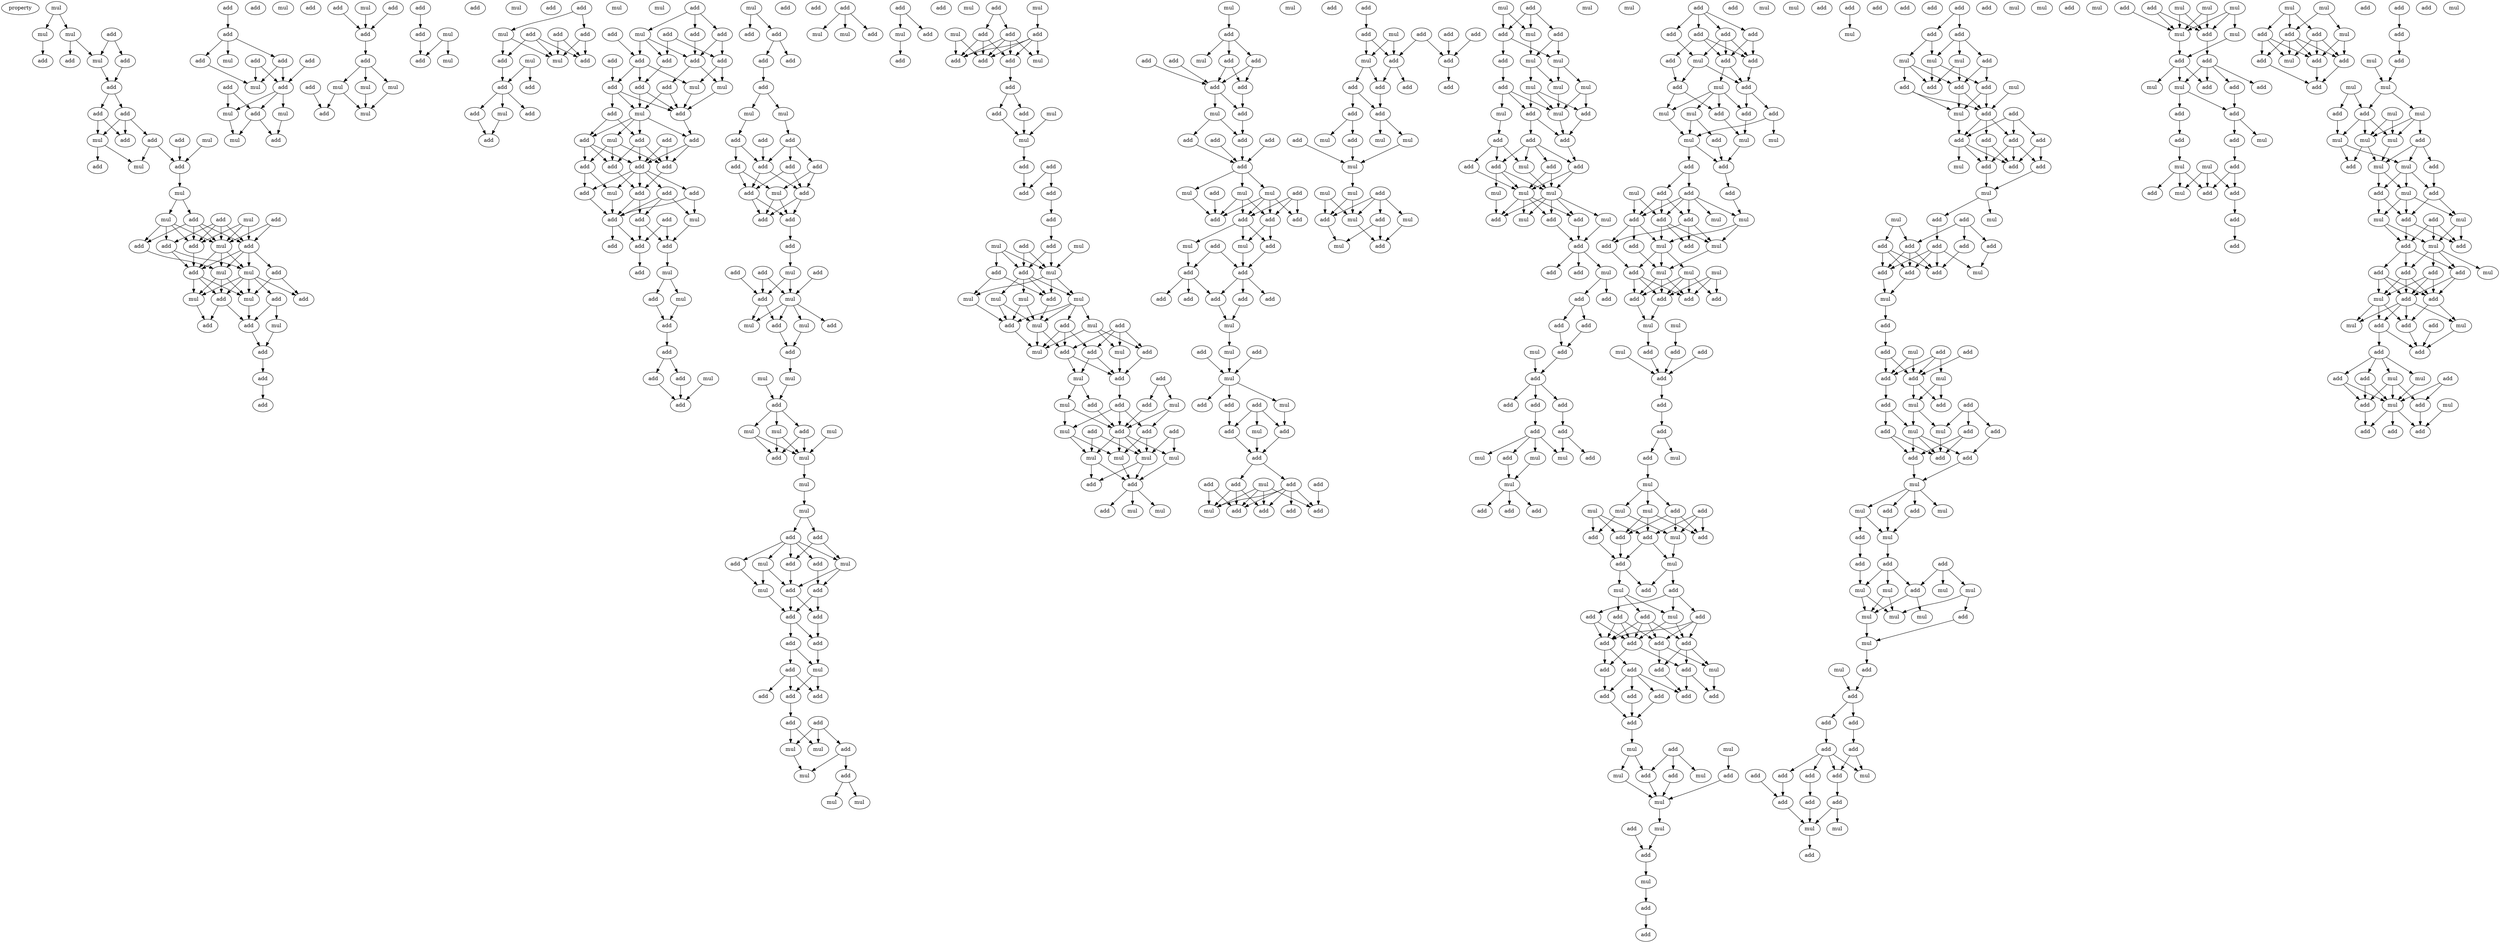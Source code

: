 digraph {
    node [fontcolor=black]
    property [mul=2,lf=1.3]
    0 [ label = mul ];
    1 [ label = add ];
    2 [ label = mul ];
    3 [ label = mul ];
    4 [ label = add ];
    5 [ label = add ];
    6 [ label = add ];
    7 [ label = mul ];
    8 [ label = add ];
    9 [ label = add ];
    10 [ label = add ];
    11 [ label = mul ];
    12 [ label = add ];
    13 [ label = add ];
    14 [ label = add ];
    15 [ label = mul ];
    16 [ label = mul ];
    17 [ label = add ];
    18 [ label = add ];
    19 [ label = mul ];
    20 [ label = add ];
    21 [ label = add ];
    22 [ label = mul ];
    23 [ label = add ];
    24 [ label = mul ];
    25 [ label = add ];
    26 [ label = add ];
    27 [ label = add ];
    28 [ label = add ];
    29 [ label = mul ];
    30 [ label = mul ];
    31 [ label = mul ];
    32 [ label = add ];
    33 [ label = add ];
    34 [ label = add ];
    35 [ label = mul ];
    36 [ label = mul ];
    37 [ label = add ];
    38 [ label = add ];
    39 [ label = add ];
    40 [ label = mul ];
    41 [ label = add ];
    42 [ label = add ];
    43 [ label = add ];
    44 [ label = add ];
    45 [ label = add ];
    46 [ label = mul ];
    47 [ label = add ];
    48 [ label = add ];
    49 [ label = add ];
    50 [ label = mul ];
    51 [ label = add ];
    52 [ label = add ];
    53 [ label = add ];
    54 [ label = add ];
    55 [ label = add ];
    56 [ label = mul ];
    57 [ label = add ];
    58 [ label = mul ];
    59 [ label = mul ];
    60 [ label = mul ];
    61 [ label = add ];
    62 [ label = add ];
    63 [ label = add ];
    64 [ label = mul ];
    65 [ label = add ];
    66 [ label = add ];
    67 [ label = add ];
    68 [ label = add ];
    69 [ label = mul ];
    70 [ label = mul ];
    71 [ label = mul ];
    72 [ label = add ];
    73 [ label = mul ];
    74 [ label = add ];
    75 [ label = add ];
    76 [ label = add ];
    77 [ label = mul ];
    78 [ label = mul ];
    79 [ label = add ];
    80 [ label = mul ];
    81 [ label = add ];
    82 [ label = add ];
    83 [ label = add ];
    84 [ label = mul ];
    85 [ label = mul ];
    86 [ label = add ];
    87 [ label = add ];
    88 [ label = add ];
    89 [ label = mul ];
    90 [ label = mul ];
    91 [ label = add ];
    92 [ label = add ];
    93 [ label = add ];
    94 [ label = mul ];
    95 [ label = add ];
    96 [ label = add ];
    97 [ label = add ];
    98 [ label = mul ];
    99 [ label = add ];
    100 [ label = mul ];
    101 [ label = add ];
    102 [ label = add ];
    103 [ label = add ];
    104 [ label = add ];
    105 [ label = add ];
    106 [ label = add ];
    107 [ label = add ];
    108 [ label = add ];
    109 [ label = add ];
    110 [ label = add ];
    111 [ label = mul ];
    112 [ label = add ];
    113 [ label = mul ];
    114 [ label = add ];
    115 [ label = add ];
    116 [ label = add ];
    117 [ label = mul ];
    118 [ label = add ];
    119 [ label = add ];
    120 [ label = add ];
    121 [ label = mul ];
    122 [ label = add ];
    123 [ label = add ];
    124 [ label = add ];
    125 [ label = add ];
    126 [ label = add ];
    127 [ label = mul ];
    128 [ label = add ];
    129 [ label = add ];
    130 [ label = add ];
    131 [ label = add ];
    132 [ label = add ];
    133 [ label = add ];
    134 [ label = add ];
    135 [ label = mul ];
    136 [ label = add ];
    137 [ label = add ];
    138 [ label = add ];
    139 [ label = add ];
    140 [ label = mul ];
    141 [ label = add ];
    142 [ label = mul ];
    143 [ label = add ];
    144 [ label = add ];
    145 [ label = mul ];
    146 [ label = add ];
    147 [ label = add ];
    148 [ label = mul ];
    149 [ label = add ];
    150 [ label = add ];
    151 [ label = add ];
    152 [ label = add ];
    153 [ label = add ];
    154 [ label = add ];
    155 [ label = mul ];
    156 [ label = mul ];
    157 [ label = add ];
    158 [ label = add ];
    159 [ label = add ];
    160 [ label = add ];
    161 [ label = add ];
    162 [ label = add ];
    163 [ label = add ];
    164 [ label = mul ];
    165 [ label = add ];
    166 [ label = add ];
    167 [ label = add ];
    168 [ label = add ];
    169 [ label = add ];
    170 [ label = add ];
    171 [ label = add ];
    172 [ label = add ];
    173 [ label = add ];
    174 [ label = mul ];
    175 [ label = add ];
    176 [ label = add ];
    177 [ label = mul ];
    178 [ label = mul ];
    179 [ label = mul ];
    180 [ label = add ];
    181 [ label = add ];
    182 [ label = add ];
    183 [ label = add ];
    184 [ label = mul ];
    185 [ label = mul ];
    186 [ label = mul ];
    187 [ label = mul ];
    188 [ label = add ];
    189 [ label = add ];
    190 [ label = mul ];
    191 [ label = mul ];
    192 [ label = add ];
    193 [ label = mul ];
    194 [ label = mul ];
    195 [ label = add ];
    196 [ label = mul ];
    197 [ label = mul ];
    198 [ label = add ];
    199 [ label = add ];
    200 [ label = mul ];
    201 [ label = add ];
    202 [ label = add ];
    203 [ label = mul ];
    204 [ label = add ];
    205 [ label = add ];
    206 [ label = add ];
    207 [ label = mul ];
    208 [ label = add ];
    209 [ label = add ];
    210 [ label = add ];
    211 [ label = add ];
    212 [ label = add ];
    213 [ label = mul ];
    214 [ label = add ];
    215 [ label = add ];
    216 [ label = add ];
    217 [ label = add ];
    218 [ label = add ];
    219 [ label = mul ];
    220 [ label = mul ];
    221 [ label = add ];
    222 [ label = add ];
    223 [ label = mul ];
    224 [ label = mul ];
    225 [ label = mul ];
    226 [ label = add ];
    227 [ label = add ];
    228 [ label = mul ];
    229 [ label = mul ];
    230 [ label = add ];
    231 [ label = add ];
    232 [ label = mul ];
    233 [ label = add ];
    234 [ label = add ];
    235 [ label = add ];
    236 [ label = add ];
    237 [ label = mul ];
    238 [ label = add ];
    239 [ label = add ];
    240 [ label = add ];
    241 [ label = mul ];
    242 [ label = add ];
    243 [ label = add ];
    244 [ label = add ];
    245 [ label = mul ];
    246 [ label = mul ];
    247 [ label = add ];
    248 [ label = add ];
    249 [ label = add ];
    250 [ label = add ];
    251 [ label = add ];
    252 [ label = mul ];
    253 [ label = add ];
    254 [ label = mul ];
    255 [ label = add ];
    256 [ label = add ];
    257 [ label = mul ];
    258 [ label = add ];
    259 [ label = mul ];
    260 [ label = add ];
    261 [ label = mul ];
    262 [ label = mul ];
    263 [ label = mul ];
    264 [ label = add ];
    265 [ label = add ];
    266 [ label = mul ];
    267 [ label = add ];
    268 [ label = mul ];
    269 [ label = mul ];
    270 [ label = mul ];
    271 [ label = add ];
    272 [ label = add ];
    273 [ label = add ];
    274 [ label = mul ];
    275 [ label = add ];
    276 [ label = add ];
    277 [ label = add ];
    278 [ label = mul ];
    279 [ label = add ];
    280 [ label = mul ];
    281 [ label = add ];
    282 [ label = add ];
    283 [ label = mul ];
    284 [ label = add ];
    285 [ label = add ];
    286 [ label = add ];
    287 [ label = mul ];
    288 [ label = mul ];
    289 [ label = mul ];
    290 [ label = mul ];
    291 [ label = add ];
    292 [ label = add ];
    293 [ label = add ];
    294 [ label = mul ];
    295 [ label = mul ];
    296 [ label = mul ];
    297 [ label = add ];
    298 [ label = add ];
    299 [ label = mul ];
    300 [ label = add ];
    301 [ label = add ];
    302 [ label = add ];
    303 [ label = add ];
    304 [ label = add ];
    305 [ label = add ];
    306 [ label = mul ];
    307 [ label = mul ];
    308 [ label = add ];
    309 [ label = add ];
    310 [ label = add ];
    311 [ label = add ];
    312 [ label = add ];
    313 [ label = add ];
    314 [ label = add ];
    315 [ label = mul ];
    316 [ label = mul ];
    317 [ label = mul ];
    318 [ label = add ];
    319 [ label = add ];
    320 [ label = add ];
    321 [ label = add ];
    322 [ label = add ];
    323 [ label = add ];
    324 [ label = mul ];
    325 [ label = mul ];
    326 [ label = add ];
    327 [ label = add ];
    328 [ label = add ];
    329 [ label = add ];
    330 [ label = add ];
    331 [ label = add ];
    332 [ label = add ];
    333 [ label = mul ];
    334 [ label = add ];
    335 [ label = mul ];
    336 [ label = add ];
    337 [ label = add ];
    338 [ label = mul ];
    339 [ label = add ];
    340 [ label = add ];
    341 [ label = add ];
    342 [ label = mul ];
    343 [ label = add ];
    344 [ label = mul ];
    345 [ label = add ];
    346 [ label = add ];
    347 [ label = mul ];
    348 [ label = add ];
    349 [ label = add ];
    350 [ label = add ];
    351 [ label = add ];
    352 [ label = mul ];
    353 [ label = add ];
    354 [ label = add ];
    355 [ label = add ];
    356 [ label = add ];
    357 [ label = add ];
    358 [ label = add ];
    359 [ label = add ];
    360 [ label = add ];
    361 [ label = mul ];
    362 [ label = add ];
    363 [ label = add ];
    364 [ label = add ];
    365 [ label = mul ];
    366 [ label = add ];
    367 [ label = add ];
    368 [ label = add ];
    369 [ label = add ];
    370 [ label = add ];
    371 [ label = add ];
    372 [ label = mul ];
    373 [ label = mul ];
    374 [ label = add ];
    375 [ label = add ];
    376 [ label = mul ];
    377 [ label = mul ];
    378 [ label = mul ];
    379 [ label = mul ];
    380 [ label = add ];
    381 [ label = add ];
    382 [ label = mul ];
    383 [ label = add ];
    384 [ label = mul ];
    385 [ label = add ];
    386 [ label = mul ];
    387 [ label = add ];
    388 [ label = mul ];
    389 [ label = add ];
    390 [ label = mul ];
    391 [ label = mul ];
    392 [ label = add ];
    393 [ label = mul ];
    394 [ label = mul ];
    395 [ label = add ];
    396 [ label = mul ];
    397 [ label = mul ];
    398 [ label = mul ];
    399 [ label = add ];
    400 [ label = add ];
    401 [ label = mul ];
    402 [ label = add ];
    403 [ label = mul ];
    404 [ label = add ];
    405 [ label = add ];
    406 [ label = add ];
    407 [ label = add ];
    408 [ label = add ];
    409 [ label = add ];
    410 [ label = mul ];
    411 [ label = add ];
    412 [ label = mul ];
    413 [ label = mul ];
    414 [ label = mul ];
    415 [ label = mul ];
    416 [ label = add ];
    417 [ label = add ];
    418 [ label = mul ];
    419 [ label = add ];
    420 [ label = add ];
    421 [ label = add ];
    422 [ label = add ];
    423 [ label = mul ];
    424 [ label = mul ];
    425 [ label = add ];
    426 [ label = add ];
    427 [ label = add ];
    428 [ label = add ];
    429 [ label = mul ];
    430 [ label = add ];
    431 [ label = add ];
    432 [ label = add ];
    433 [ label = add ];
    434 [ label = add ];
    435 [ label = add ];
    436 [ label = add ];
    437 [ label = mul ];
    438 [ label = mul ];
    439 [ label = mul ];
    440 [ label = add ];
    441 [ label = add ];
    442 [ label = mul ];
    443 [ label = add ];
    444 [ label = add ];
    445 [ label = add ];
    446 [ label = add ];
    447 [ label = add ];
    448 [ label = add ];
    449 [ label = add ];
    450 [ label = add ];
    451 [ label = add ];
    452 [ label = add ];
    453 [ label = mul ];
    454 [ label = add ];
    455 [ label = mul ];
    456 [ label = add ];
    457 [ label = add ];
    458 [ label = add ];
    459 [ label = mul ];
    460 [ label = add ];
    461 [ label = mul ];
    462 [ label = add ];
    463 [ label = mul ];
    464 [ label = mul ];
    465 [ label = mul ];
    466 [ label = add ];
    467 [ label = add ];
    468 [ label = add ];
    469 [ label = mul ];
    470 [ label = add ];
    471 [ label = add ];
    472 [ label = add ];
    473 [ label = add ];
    474 [ label = add ];
    475 [ label = mul ];
    476 [ label = mul ];
    477 [ label = add ];
    478 [ label = mul ];
    479 [ label = add ];
    480 [ label = mul ];
    481 [ label = add ];
    482 [ label = add ];
    483 [ label = mul ];
    484 [ label = mul ];
    485 [ label = mul ];
    486 [ label = add ];
    487 [ label = add ];
    488 [ label = add ];
    489 [ label = add ];
    490 [ label = add ];
    491 [ label = mul ];
    492 [ label = mul ];
    493 [ label = mul ];
    494 [ label = add ];
    495 [ label = add ];
    496 [ label = add ];
    497 [ label = add ];
    498 [ label = add ];
    499 [ label = add ];
    500 [ label = mul ];
    501 [ label = add ];
    502 [ label = mul ];
    503 [ label = add ];
    504 [ label = add ];
    505 [ label = mul ];
    506 [ label = mul ];
    507 [ label = mul ];
    508 [ label = mul ];
    509 [ label = mul ];
    510 [ label = add ];
    511 [ label = add ];
    512 [ label = add ];
    513 [ label = add ];
    514 [ label = add ];
    515 [ label = add ];
    516 [ label = mul ];
    517 [ label = mul ];
    518 [ label = add ];
    519 [ label = add ];
    520 [ label = mul ];
    521 [ label = add ];
    522 [ label = add ];
    523 [ label = mul ];
    524 [ label = add ];
    525 [ label = add ];
    526 [ label = add ];
    527 [ label = add ];
    528 [ label = add ];
    529 [ label = add ];
    530 [ label = add ];
    531 [ label = add ];
    532 [ label = add ];
    533 [ label = add ];
    534 [ label = add ];
    535 [ label = mul ];
    536 [ label = add ];
    537 [ label = add ];
    538 [ label = add ];
    539 [ label = add ];
    540 [ label = add ];
    541 [ label = add ];
    542 [ label = mul ];
    543 [ label = mul ];
    544 [ label = add ];
    545 [ label = mul ];
    546 [ label = add ];
    547 [ label = mul ];
    548 [ label = add ];
    549 [ label = add ];
    550 [ label = mul ];
    551 [ label = add ];
    552 [ label = add ];
    553 [ label = mul ];
    554 [ label = mul ];
    555 [ label = add ];
    556 [ label = mul ];
    557 [ label = add ];
    558 [ label = add ];
    559 [ label = add ];
    560 [ label = add ];
    561 [ label = add ];
    562 [ label = add ];
    563 [ label = add ];
    564 [ label = add ];
    565 [ label = mul ];
    566 [ label = mul ];
    567 [ label = mul ];
    568 [ label = add ];
    569 [ label = add ];
    570 [ label = mul ];
    571 [ label = add ];
    572 [ label = add ];
    573 [ label = add ];
    574 [ label = add ];
    575 [ label = mul ];
    576 [ label = add ];
    577 [ label = add ];
    578 [ label = add ];
    579 [ label = add ];
    580 [ label = add ];
    581 [ label = mul ];
    582 [ label = add ];
    583 [ label = add ];
    584 [ label = add ];
    585 [ label = mul ];
    586 [ label = add ];
    587 [ label = mul ];
    588 [ label = add ];
    589 [ label = mul ];
    590 [ label = add ];
    591 [ label = add ];
    592 [ label = add ];
    593 [ label = add ];
    594 [ label = add ];
    595 [ label = add ];
    596 [ label = mul ];
    597 [ label = add ];
    598 [ label = add ];
    599 [ label = mul ];
    600 [ label = add ];
    601 [ label = add ];
    602 [ label = add ];
    603 [ label = add ];
    604 [ label = add ];
    605 [ label = mul ];
    606 [ label = add ];
    607 [ label = add ];
    608 [ label = mul ];
    609 [ label = add ];
    610 [ label = add ];
    611 [ label = mul ];
    612 [ label = add ];
    613 [ label = add ];
    614 [ label = add ];
    615 [ label = mul ];
    616 [ label = mul ];
    617 [ label = add ];
    618 [ label = add ];
    619 [ label = add ];
    620 [ label = add ];
    621 [ label = mul ];
    622 [ label = add ];
    623 [ label = add ];
    624 [ label = mul ];
    625 [ label = mul ];
    626 [ label = add ];
    627 [ label = mul ];
    628 [ label = add ];
    629 [ label = add ];
    630 [ label = mul ];
    631 [ label = add ];
    632 [ label = mul ];
    633 [ label = mul ];
    634 [ label = add ];
    635 [ label = mul ];
    636 [ label = mul ];
    637 [ label = mul ];
    638 [ label = mul ];
    639 [ label = mul ];
    640 [ label = add ];
    641 [ label = mul ];
    642 [ label = mul ];
    643 [ label = mul ];
    644 [ label = add ];
    645 [ label = add ];
    646 [ label = add ];
    647 [ label = add ];
    648 [ label = add ];
    649 [ label = add ];
    650 [ label = add ];
    651 [ label = add ];
    652 [ label = add ];
    653 [ label = add ];
    654 [ label = mul ];
    655 [ label = add ];
    656 [ label = add ];
    657 [ label = add ];
    658 [ label = add ];
    659 [ label = mul ];
    660 [ label = mul ];
    661 [ label = mul ];
    662 [ label = add ];
    663 [ label = mul ];
    664 [ label = add ];
    665 [ label = add ];
    666 [ label = mul ];
    667 [ label = mul ];
    668 [ label = mul ];
    669 [ label = add ];
    670 [ label = mul ];
    671 [ label = add ];
    672 [ label = add ];
    673 [ label = add ];
    674 [ label = add ];
    675 [ label = add ];
    676 [ label = mul ];
    677 [ label = mul ];
    678 [ label = add ];
    679 [ label = add ];
    680 [ label = mul ];
    681 [ label = add ];
    682 [ label = add ];
    683 [ label = mul ];
    684 [ label = add ];
    685 [ label = mul ];
    686 [ label = mul ];
    687 [ label = add ];
    688 [ label = add ];
    689 [ label = add ];
    690 [ label = add ];
    691 [ label = add ];
    692 [ label = mul ];
    693 [ label = mul ];
    694 [ label = add ];
    695 [ label = mul ];
    696 [ label = add ];
    697 [ label = add ];
    698 [ label = add ];
    699 [ label = mul ];
    700 [ label = add ];
    701 [ label = add ];
    702 [ label = add ];
    703 [ label = add ];
    704 [ label = add ];
    705 [ label = add ];
    706 [ label = add ];
    707 [ label = mul ];
    708 [ label = add ];
    709 [ label = mul ];
    710 [ label = mul ];
    711 [ label = mul ];
    712 [ label = mul ];
    713 [ label = add ];
    714 [ label = add ];
    715 [ label = add ];
    716 [ label = mul ];
    717 [ label = mul ];
    718 [ label = mul ];
    719 [ label = add ];
    720 [ label = add ];
    721 [ label = mul ];
    722 [ label = mul ];
    723 [ label = mul ];
    724 [ label = add ];
    725 [ label = add ];
    726 [ label = add ];
    727 [ label = add ];
    728 [ label = mul ];
    729 [ label = mul ];
    730 [ label = mul ];
    731 [ label = add ];
    732 [ label = add ];
    733 [ label = add ];
    734 [ label = add ];
    735 [ label = mul ];
    736 [ label = add ];
    737 [ label = add ];
    738 [ label = add ];
    739 [ label = add ];
    740 [ label = mul ];
    741 [ label = add ];
    742 [ label = add ];
    743 [ label = mul ];
    744 [ label = add ];
    745 [ label = mul ];
    746 [ label = add ];
    747 [ label = add ];
    748 [ label = mul ];
    749 [ label = add ];
    750 [ label = mul ];
    751 [ label = add ];
    752 [ label = add ];
    753 [ label = mul ];
    754 [ label = add ];
    755 [ label = mul ];
    756 [ label = add ];
    757 [ label = add ];
    758 [ label = add ];
    759 [ label = mul ];
    760 [ label = add ];
    0 -> 2 [ name = 0 ];
    0 -> 3 [ name = 1 ];
    1 -> 6 [ name = 2 ];
    1 -> 7 [ name = 3 ];
    2 -> 5 [ name = 4 ];
    3 -> 4 [ name = 5 ];
    3 -> 7 [ name = 6 ];
    6 -> 8 [ name = 7 ];
    7 -> 8 [ name = 8 ];
    8 -> 9 [ name = 9 ];
    8 -> 10 [ name = 10 ];
    9 -> 14 [ name = 11 ];
    9 -> 15 [ name = 12 ];
    10 -> 12 [ name = 13 ];
    10 -> 14 [ name = 14 ];
    10 -> 15 [ name = 15 ];
    11 -> 17 [ name = 16 ];
    12 -> 16 [ name = 17 ];
    12 -> 17 [ name = 18 ];
    13 -> 17 [ name = 19 ];
    15 -> 16 [ name = 20 ];
    15 -> 18 [ name = 21 ];
    17 -> 19 [ name = 22 ];
    19 -> 20 [ name = 23 ];
    19 -> 24 [ name = 24 ];
    20 -> 25 [ name = 25 ];
    20 -> 26 [ name = 26 ];
    20 -> 27 [ name = 27 ];
    20 -> 29 [ name = 28 ];
    21 -> 27 [ name = 29 ];
    21 -> 29 [ name = 30 ];
    22 -> 26 [ name = 31 ];
    22 -> 27 [ name = 32 ];
    22 -> 29 [ name = 33 ];
    23 -> 26 [ name = 34 ];
    23 -> 27 [ name = 35 ];
    23 -> 28 [ name = 36 ];
    23 -> 29 [ name = 37 ];
    24 -> 25 [ name = 38 ];
    24 -> 26 [ name = 39 ];
    24 -> 28 [ name = 40 ];
    24 -> 29 [ name = 41 ];
    25 -> 30 [ name = 42 ];
    26 -> 32 [ name = 43 ];
    27 -> 30 [ name = 44 ];
    27 -> 31 [ name = 45 ];
    27 -> 32 [ name = 46 ];
    27 -> 33 [ name = 47 ];
    28 -> 31 [ name = 48 ];
    28 -> 32 [ name = 49 ];
    29 -> 30 [ name = 50 ];
    29 -> 31 [ name = 51 ];
    29 -> 32 [ name = 52 ];
    30 -> 35 [ name = 53 ];
    30 -> 36 [ name = 54 ];
    30 -> 37 [ name = 55 ];
    31 -> 34 [ name = 56 ];
    31 -> 35 [ name = 57 ];
    31 -> 36 [ name = 58 ];
    31 -> 37 [ name = 59 ];
    31 -> 38 [ name = 60 ];
    32 -> 35 [ name = 61 ];
    32 -> 36 [ name = 62 ];
    32 -> 37 [ name = 63 ];
    33 -> 34 [ name = 64 ];
    33 -> 35 [ name = 65 ];
    35 -> 39 [ name = 66 ];
    36 -> 41 [ name = 67 ];
    37 -> 39 [ name = 68 ];
    37 -> 41 [ name = 69 ];
    38 -> 39 [ name = 70 ];
    38 -> 40 [ name = 71 ];
    39 -> 42 [ name = 72 ];
    40 -> 42 [ name = 73 ];
    42 -> 43 [ name = 74 ];
    43 -> 47 [ name = 75 ];
    44 -> 48 [ name = 76 ];
    48 -> 50 [ name = 77 ];
    48 -> 52 [ name = 78 ];
    48 -> 53 [ name = 79 ];
    49 -> 54 [ name = 80 ];
    49 -> 56 [ name = 81 ];
    51 -> 54 [ name = 82 ];
    52 -> 54 [ name = 83 ];
    52 -> 56 [ name = 84 ];
    53 -> 56 [ name = 85 ];
    54 -> 57 [ name = 86 ];
    54 -> 58 [ name = 87 ];
    54 -> 59 [ name = 88 ];
    55 -> 57 [ name = 89 ];
    55 -> 58 [ name = 90 ];
    57 -> 60 [ name = 91 ];
    57 -> 61 [ name = 92 ];
    58 -> 60 [ name = 93 ];
    59 -> 61 [ name = 94 ];
    63 -> 66 [ name = 95 ];
    64 -> 66 [ name = 96 ];
    65 -> 66 [ name = 97 ];
    66 -> 67 [ name = 98 ];
    67 -> 69 [ name = 99 ];
    67 -> 70 [ name = 100 ];
    67 -> 71 [ name = 101 ];
    68 -> 72 [ name = 102 ];
    69 -> 72 [ name = 103 ];
    69 -> 73 [ name = 104 ];
    70 -> 73 [ name = 105 ];
    71 -> 73 [ name = 106 ];
    74 -> 76 [ name = 107 ];
    76 -> 81 [ name = 108 ];
    78 -> 80 [ name = 109 ];
    78 -> 81 [ name = 110 ];
    82 -> 85 [ name = 111 ];
    82 -> 87 [ name = 112 ];
    83 -> 88 [ name = 113 ];
    83 -> 90 [ name = 114 ];
    83 -> 91 [ name = 115 ];
    85 -> 88 [ name = 116 ];
    85 -> 90 [ name = 117 ];
    86 -> 90 [ name = 118 ];
    86 -> 91 [ name = 119 ];
    87 -> 90 [ name = 120 ];
    87 -> 91 [ name = 121 ];
    88 -> 93 [ name = 122 ];
    89 -> 92 [ name = 123 ];
    89 -> 93 [ name = 124 ];
    93 -> 94 [ name = 125 ];
    93 -> 95 [ name = 126 ];
    93 -> 96 [ name = 127 ];
    94 -> 97 [ name = 128 ];
    95 -> 97 [ name = 129 ];
    99 -> 100 [ name = 130 ];
    99 -> 103 [ name = 131 ];
    99 -> 104 [ name = 132 ];
    100 -> 107 [ name = 133 ];
    100 -> 108 [ name = 134 ];
    100 -> 109 [ name = 135 ];
    101 -> 105 [ name = 136 ];
    101 -> 107 [ name = 137 ];
    102 -> 109 [ name = 138 ];
    103 -> 108 [ name = 139 ];
    104 -> 105 [ name = 140 ];
    104 -> 108 [ name = 141 ];
    105 -> 111 [ name = 142 ];
    105 -> 113 [ name = 143 ];
    106 -> 112 [ name = 144 ];
    107 -> 114 [ name = 145 ];
    108 -> 110 [ name = 146 ];
    108 -> 111 [ name = 147 ];
    109 -> 112 [ name = 148 ];
    109 -> 113 [ name = 149 ];
    109 -> 114 [ name = 150 ];
    110 -> 115 [ name = 151 ];
    110 -> 117 [ name = 152 ];
    111 -> 115 [ name = 153 ];
    112 -> 115 [ name = 154 ];
    112 -> 116 [ name = 155 ];
    112 -> 117 [ name = 156 ];
    113 -> 115 [ name = 157 ];
    114 -> 115 [ name = 158 ];
    114 -> 117 [ name = 159 ];
    115 -> 122 [ name = 160 ];
    116 -> 118 [ name = 161 ];
    116 -> 119 [ name = 162 ];
    117 -> 118 [ name = 163 ];
    117 -> 119 [ name = 164 ];
    117 -> 121 [ name = 165 ];
    117 -> 122 [ name = 166 ];
    118 -> 123 [ name = 167 ];
    118 -> 125 [ name = 168 ];
    118 -> 126 [ name = 169 ];
    119 -> 123 [ name = 170 ];
    119 -> 124 [ name = 171 ];
    119 -> 125 [ name = 172 ];
    120 -> 125 [ name = 173 ];
    120 -> 126 [ name = 174 ];
    121 -> 123 [ name = 175 ];
    121 -> 124 [ name = 176 ];
    121 -> 126 [ name = 177 ];
    122 -> 125 [ name = 178 ];
    122 -> 126 [ name = 179 ];
    123 -> 130 [ name = 180 ];
    124 -> 127 [ name = 181 ];
    124 -> 131 [ name = 182 ];
    125 -> 127 [ name = 183 ];
    125 -> 128 [ name = 184 ];
    125 -> 129 [ name = 185 ];
    125 -> 130 [ name = 186 ];
    125 -> 131 [ name = 187 ];
    126 -> 130 [ name = 188 ];
    127 -> 133 [ name = 189 ];
    128 -> 133 [ name = 190 ];
    128 -> 135 [ name = 191 ];
    129 -> 133 [ name = 192 ];
    129 -> 134 [ name = 193 ];
    129 -> 135 [ name = 194 ];
    130 -> 133 [ name = 195 ];
    130 -> 134 [ name = 196 ];
    131 -> 133 [ name = 197 ];
    132 -> 136 [ name = 198 ];
    132 -> 138 [ name = 199 ];
    133 -> 137 [ name = 200 ];
    133 -> 138 [ name = 201 ];
    134 -> 136 [ name = 202 ];
    134 -> 138 [ name = 203 ];
    135 -> 136 [ name = 204 ];
    136 -> 140 [ name = 205 ];
    138 -> 139 [ name = 206 ];
    140 -> 141 [ name = 207 ];
    140 -> 142 [ name = 208 ];
    141 -> 143 [ name = 209 ];
    142 -> 143 [ name = 210 ];
    143 -> 144 [ name = 211 ];
    144 -> 146 [ name = 212 ];
    144 -> 147 [ name = 213 ];
    145 -> 149 [ name = 214 ];
    146 -> 149 [ name = 215 ];
    147 -> 149 [ name = 216 ];
    148 -> 150 [ name = 217 ];
    148 -> 151 [ name = 218 ];
    151 -> 152 [ name = 219 ];
    151 -> 153 [ name = 220 ];
    152 -> 154 [ name = 221 ];
    154 -> 155 [ name = 222 ];
    154 -> 156 [ name = 223 ];
    155 -> 159 [ name = 224 ];
    156 -> 158 [ name = 225 ];
    157 -> 163 [ name = 226 ];
    158 -> 161 [ name = 227 ];
    158 -> 162 [ name = 228 ];
    158 -> 163 [ name = 229 ];
    159 -> 160 [ name = 230 ];
    159 -> 163 [ name = 231 ];
    160 -> 164 [ name = 232 ];
    160 -> 166 [ name = 233 ];
    161 -> 164 [ name = 234 ];
    161 -> 167 [ name = 235 ];
    162 -> 166 [ name = 236 ];
    162 -> 167 [ name = 237 ];
    163 -> 166 [ name = 238 ];
    163 -> 167 [ name = 239 ];
    164 -> 168 [ name = 240 ];
    164 -> 169 [ name = 241 ];
    166 -> 168 [ name = 242 ];
    166 -> 169 [ name = 243 ];
    167 -> 168 [ name = 244 ];
    167 -> 169 [ name = 245 ];
    169 -> 170 [ name = 246 ];
    170 -> 174 [ name = 247 ];
    171 -> 176 [ name = 248 ];
    172 -> 176 [ name = 249 ];
    172 -> 177 [ name = 250 ];
    174 -> 176 [ name = 251 ];
    174 -> 177 [ name = 252 ];
    175 -> 177 [ name = 253 ];
    176 -> 178 [ name = 254 ];
    176 -> 181 [ name = 255 ];
    177 -> 178 [ name = 256 ];
    177 -> 179 [ name = 257 ];
    177 -> 180 [ name = 258 ];
    177 -> 181 [ name = 259 ];
    179 -> 183 [ name = 260 ];
    181 -> 183 [ name = 261 ];
    182 -> 184 [ name = 262 ];
    182 -> 187 [ name = 263 ];
    182 -> 188 [ name = 264 ];
    183 -> 186 [ name = 265 ];
    185 -> 189 [ name = 266 ];
    186 -> 189 [ name = 267 ];
    189 -> 190 [ name = 268 ];
    189 -> 191 [ name = 269 ];
    189 -> 192 [ name = 270 ];
    190 -> 194 [ name = 271 ];
    190 -> 195 [ name = 272 ];
    191 -> 194 [ name = 273 ];
    191 -> 195 [ name = 274 ];
    192 -> 194 [ name = 275 ];
    192 -> 195 [ name = 276 ];
    193 -> 194 [ name = 277 ];
    194 -> 196 [ name = 278 ];
    196 -> 197 [ name = 279 ];
    197 -> 198 [ name = 280 ];
    197 -> 199 [ name = 281 ];
    198 -> 203 [ name = 282 ];
    198 -> 204 [ name = 283 ];
    199 -> 200 [ name = 284 ];
    199 -> 201 [ name = 285 ];
    199 -> 202 [ name = 286 ];
    199 -> 203 [ name = 287 ];
    199 -> 204 [ name = 288 ];
    200 -> 206 [ name = 289 ];
    200 -> 207 [ name = 290 ];
    201 -> 205 [ name = 291 ];
    202 -> 207 [ name = 292 ];
    203 -> 205 [ name = 293 ];
    203 -> 206 [ name = 294 ];
    204 -> 206 [ name = 295 ];
    205 -> 208 [ name = 296 ];
    205 -> 209 [ name = 297 ];
    206 -> 208 [ name = 298 ];
    206 -> 209 [ name = 299 ];
    207 -> 209 [ name = 300 ];
    208 -> 211 [ name = 301 ];
    209 -> 210 [ name = 302 ];
    209 -> 211 [ name = 303 ];
    210 -> 212 [ name = 304 ];
    210 -> 213 [ name = 305 ];
    211 -> 213 [ name = 306 ];
    212 -> 214 [ name = 307 ];
    212 -> 215 [ name = 308 ];
    212 -> 216 [ name = 309 ];
    213 -> 214 [ name = 310 ];
    213 -> 215 [ name = 311 ];
    215 -> 218 [ name = 312 ];
    217 -> 219 [ name = 313 ];
    217 -> 220 [ name = 314 ];
    217 -> 221 [ name = 315 ];
    218 -> 219 [ name = 316 ];
    218 -> 220 [ name = 317 ];
    220 -> 223 [ name = 318 ];
    221 -> 222 [ name = 319 ];
    221 -> 223 [ name = 320 ];
    222 -> 224 [ name = 321 ];
    222 -> 225 [ name = 322 ];
    226 -> 228 [ name = 323 ];
    226 -> 230 [ name = 324 ];
    228 -> 231 [ name = 325 ];
    232 -> 234 [ name = 326 ];
    233 -> 235 [ name = 327 ];
    233 -> 236 [ name = 328 ];
    234 -> 238 [ name = 329 ];
    234 -> 239 [ name = 330 ];
    234 -> 240 [ name = 331 ];
    234 -> 241 [ name = 332 ];
    235 -> 238 [ name = 333 ];
    235 -> 239 [ name = 334 ];
    235 -> 240 [ name = 335 ];
    235 -> 241 [ name = 336 ];
    236 -> 238 [ name = 337 ];
    236 -> 239 [ name = 338 ];
    236 -> 240 [ name = 339 ];
    237 -> 238 [ name = 340 ];
    237 -> 239 [ name = 341 ];
    240 -> 242 [ name = 342 ];
    242 -> 243 [ name = 343 ];
    242 -> 244 [ name = 344 ];
    243 -> 246 [ name = 345 ];
    244 -> 246 [ name = 346 ];
    245 -> 246 [ name = 347 ];
    246 -> 248 [ name = 348 ];
    247 -> 249 [ name = 349 ];
    247 -> 250 [ name = 350 ];
    248 -> 249 [ name = 351 ];
    250 -> 251 [ name = 352 ];
    251 -> 255 [ name = 353 ];
    252 -> 257 [ name = 354 ];
    253 -> 256 [ name = 355 ];
    253 -> 257 [ name = 356 ];
    254 -> 256 [ name = 357 ];
    254 -> 257 [ name = 358 ];
    254 -> 258 [ name = 359 ];
    255 -> 256 [ name = 360 ];
    255 -> 257 [ name = 361 ];
    256 -> 259 [ name = 362 ];
    256 -> 260 [ name = 363 ];
    256 -> 262 [ name = 364 ];
    256 -> 263 [ name = 365 ];
    257 -> 259 [ name = 366 ];
    257 -> 260 [ name = 367 ];
    257 -> 261 [ name = 368 ];
    258 -> 260 [ name = 369 ];
    258 -> 261 [ name = 370 ];
    259 -> 265 [ name = 371 ];
    259 -> 266 [ name = 372 ];
    259 -> 267 [ name = 373 ];
    259 -> 268 [ name = 374 ];
    260 -> 266 [ name = 375 ];
    261 -> 265 [ name = 376 ];
    262 -> 265 [ name = 377 ];
    262 -> 266 [ name = 378 ];
    263 -> 265 [ name = 379 ];
    263 -> 266 [ name = 380 ];
    264 -> 269 [ name = 381 ];
    264 -> 271 [ name = 382 ];
    264 -> 272 [ name = 383 ];
    264 -> 273 [ name = 384 ];
    265 -> 270 [ name = 385 ];
    266 -> 270 [ name = 386 ];
    266 -> 271 [ name = 387 ];
    267 -> 270 [ name = 388 ];
    267 -> 271 [ name = 389 ];
    267 -> 273 [ name = 390 ];
    268 -> 269 [ name = 391 ];
    268 -> 270 [ name = 392 ];
    268 -> 272 [ name = 393 ];
    269 -> 276 [ name = 394 ];
    271 -> 274 [ name = 395 ];
    271 -> 276 [ name = 396 ];
    272 -> 276 [ name = 397 ];
    273 -> 274 [ name = 398 ];
    273 -> 276 [ name = 399 ];
    274 -> 280 [ name = 400 ];
    274 -> 281 [ name = 401 ];
    275 -> 278 [ name = 402 ];
    275 -> 279 [ name = 403 ];
    276 -> 277 [ name = 404 ];
    277 -> 282 [ name = 405 ];
    277 -> 283 [ name = 406 ];
    277 -> 285 [ name = 407 ];
    278 -> 282 [ name = 408 ];
    278 -> 285 [ name = 409 ];
    279 -> 285 [ name = 410 ];
    280 -> 283 [ name = 411 ];
    280 -> 285 [ name = 412 ];
    281 -> 285 [ name = 413 ];
    282 -> 288 [ name = 414 ];
    282 -> 289 [ name = 415 ];
    283 -> 287 [ name = 416 ];
    283 -> 288 [ name = 417 ];
    284 -> 289 [ name = 418 ];
    284 -> 290 [ name = 419 ];
    285 -> 287 [ name = 420 ];
    285 -> 288 [ name = 421 ];
    285 -> 289 [ name = 422 ];
    285 -> 290 [ name = 423 ];
    286 -> 287 [ name = 424 ];
    286 -> 289 [ name = 425 ];
    287 -> 291 [ name = 426 ];
    287 -> 292 [ name = 427 ];
    288 -> 292 [ name = 428 ];
    289 -> 291 [ name = 429 ];
    289 -> 292 [ name = 430 ];
    290 -> 292 [ name = 431 ];
    292 -> 293 [ name = 432 ];
    292 -> 294 [ name = 433 ];
    292 -> 296 [ name = 434 ];
    295 -> 297 [ name = 435 ];
    297 -> 299 [ name = 436 ];
    297 -> 300 [ name = 437 ];
    297 -> 302 [ name = 438 ];
    298 -> 304 [ name = 439 ];
    300 -> 303 [ name = 440 ];
    300 -> 304 [ name = 441 ];
    301 -> 304 [ name = 442 ];
    302 -> 303 [ name = 443 ];
    302 -> 304 [ name = 444 ];
    303 -> 305 [ name = 445 ];
    304 -> 305 [ name = 446 ];
    304 -> 306 [ name = 447 ];
    305 -> 310 [ name = 448 ];
    306 -> 308 [ name = 449 ];
    306 -> 310 [ name = 450 ];
    308 -> 312 [ name = 451 ];
    309 -> 312 [ name = 452 ];
    310 -> 312 [ name = 453 ];
    311 -> 312 [ name = 454 ];
    312 -> 315 [ name = 455 ];
    312 -> 316 [ name = 456 ];
    312 -> 317 [ name = 457 ];
    313 -> 318 [ name = 458 ];
    313 -> 320 [ name = 459 ];
    313 -> 321 [ name = 460 ];
    314 -> 319 [ name = 461 ];
    315 -> 319 [ name = 462 ];
    315 -> 320 [ name = 463 ];
    315 -> 321 [ name = 464 ];
    316 -> 318 [ name = 465 ];
    316 -> 319 [ name = 466 ];
    316 -> 320 [ name = 467 ];
    316 -> 321 [ name = 468 ];
    317 -> 319 [ name = 469 ];
    320 -> 323 [ name = 470 ];
    320 -> 325 [ name = 471 ];
    321 -> 323 [ name = 472 ];
    321 -> 324 [ name = 473 ];
    321 -> 325 [ name = 474 ];
    322 -> 326 [ name = 475 ];
    322 -> 327 [ name = 476 ];
    323 -> 327 [ name = 477 ];
    324 -> 326 [ name = 478 ];
    325 -> 327 [ name = 479 ];
    326 -> 328 [ name = 480 ];
    326 -> 331 [ name = 481 ];
    326 -> 332 [ name = 482 ];
    327 -> 329 [ name = 483 ];
    327 -> 330 [ name = 484 ];
    327 -> 332 [ name = 485 ];
    329 -> 333 [ name = 486 ];
    332 -> 333 [ name = 487 ];
    333 -> 335 [ name = 488 ];
    334 -> 338 [ name = 489 ];
    335 -> 338 [ name = 490 ];
    336 -> 338 [ name = 491 ];
    338 -> 340 [ name = 492 ];
    338 -> 341 [ name = 493 ];
    338 -> 342 [ name = 494 ];
    339 -> 343 [ name = 495 ];
    339 -> 344 [ name = 496 ];
    339 -> 345 [ name = 497 ];
    341 -> 343 [ name = 498 ];
    342 -> 345 [ name = 499 ];
    343 -> 346 [ name = 500 ];
    344 -> 346 [ name = 501 ];
    345 -> 346 [ name = 502 ];
    346 -> 349 [ name = 503 ];
    346 -> 351 [ name = 504 ];
    347 -> 352 [ name = 505 ];
    347 -> 353 [ name = 506 ];
    347 -> 354 [ name = 507 ];
    347 -> 356 [ name = 508 ];
    348 -> 352 [ name = 509 ];
    348 -> 356 [ name = 510 ];
    349 -> 352 [ name = 511 ];
    349 -> 354 [ name = 512 ];
    349 -> 356 [ name = 513 ];
    350 -> 353 [ name = 514 ];
    351 -> 352 [ name = 515 ];
    351 -> 353 [ name = 516 ];
    351 -> 354 [ name = 517 ];
    351 -> 355 [ name = 518 ];
    351 -> 356 [ name = 519 ];
    357 -> 360 [ name = 520 ];
    358 -> 363 [ name = 521 ];
    359 -> 363 [ name = 522 ];
    360 -> 364 [ name = 523 ];
    360 -> 365 [ name = 524 ];
    361 -> 364 [ name = 525 ];
    361 -> 365 [ name = 526 ];
    362 -> 363 [ name = 527 ];
    362 -> 364 [ name = 528 ];
    363 -> 367 [ name = 529 ];
    364 -> 366 [ name = 530 ];
    364 -> 368 [ name = 531 ];
    365 -> 366 [ name = 532 ];
    365 -> 369 [ name = 533 ];
    366 -> 371 [ name = 534 ];
    369 -> 370 [ name = 535 ];
    369 -> 371 [ name = 536 ];
    370 -> 373 [ name = 537 ];
    370 -> 374 [ name = 538 ];
    371 -> 372 [ name = 539 ];
    371 -> 376 [ name = 540 ];
    374 -> 377 [ name = 541 ];
    375 -> 377 [ name = 542 ];
    376 -> 377 [ name = 543 ];
    377 -> 379 [ name = 544 ];
    378 -> 381 [ name = 545 ];
    378 -> 384 [ name = 546 ];
    379 -> 381 [ name = 547 ];
    379 -> 384 [ name = 548 ];
    380 -> 381 [ name = 549 ];
    380 -> 382 [ name = 550 ];
    380 -> 383 [ name = 551 ];
    380 -> 384 [ name = 552 ];
    381 -> 386 [ name = 553 ];
    382 -> 385 [ name = 554 ];
    383 -> 385 [ name = 555 ];
    383 -> 386 [ name = 556 ];
    384 -> 385 [ name = 557 ];
    387 -> 389 [ name = 558 ];
    387 -> 391 [ name = 559 ];
    387 -> 392 [ name = 560 ];
    388 -> 391 [ name = 561 ];
    388 -> 392 [ name = 562 ];
    389 -> 393 [ name = 563 ];
    389 -> 394 [ name = 564 ];
    391 -> 393 [ name = 565 ];
    392 -> 394 [ name = 566 ];
    392 -> 395 [ name = 567 ];
    393 -> 396 [ name = 568 ];
    393 -> 398 [ name = 569 ];
    394 -> 397 [ name = 570 ];
    394 -> 398 [ name = 571 ];
    395 -> 399 [ name = 572 ];
    396 -> 400 [ name = 573 ];
    396 -> 401 [ name = 574 ];
    396 -> 402 [ name = 575 ];
    397 -> 401 [ name = 576 ];
    397 -> 402 [ name = 577 ];
    398 -> 401 [ name = 578 ];
    399 -> 400 [ name = 579 ];
    399 -> 401 [ name = 580 ];
    399 -> 403 [ name = 581 ];
    400 -> 404 [ name = 582 ];
    400 -> 406 [ name = 583 ];
    401 -> 404 [ name = 584 ];
    402 -> 404 [ name = 585 ];
    403 -> 405 [ name = 586 ];
    404 -> 408 [ name = 587 ];
    405 -> 407 [ name = 588 ];
    405 -> 409 [ name = 589 ];
    405 -> 410 [ name = 590 ];
    406 -> 408 [ name = 591 ];
    406 -> 409 [ name = 592 ];
    406 -> 410 [ name = 593 ];
    406 -> 411 [ name = 594 ];
    407 -> 414 [ name = 595 ];
    408 -> 412 [ name = 596 ];
    408 -> 414 [ name = 597 ];
    409 -> 412 [ name = 598 ];
    409 -> 413 [ name = 599 ];
    409 -> 414 [ name = 600 ];
    410 -> 412 [ name = 601 ];
    411 -> 412 [ name = 602 ];
    411 -> 414 [ name = 603 ];
    412 -> 415 [ name = 604 ];
    412 -> 416 [ name = 605 ];
    412 -> 417 [ name = 606 ];
    412 -> 418 [ name = 607 ];
    412 -> 419 [ name = 608 ];
    413 -> 417 [ name = 609 ];
    414 -> 416 [ name = 610 ];
    414 -> 417 [ name = 611 ];
    414 -> 418 [ name = 612 ];
    414 -> 419 [ name = 613 ];
    415 -> 420 [ name = 614 ];
    416 -> 420 [ name = 615 ];
    419 -> 420 [ name = 616 ];
    420 -> 421 [ name = 617 ];
    420 -> 422 [ name = 618 ];
    420 -> 423 [ name = 619 ];
    423 -> 425 [ name = 620 ];
    423 -> 426 [ name = 621 ];
    425 -> 427 [ name = 622 ];
    425 -> 428 [ name = 623 ];
    427 -> 430 [ name = 624 ];
    428 -> 430 [ name = 625 ];
    429 -> 431 [ name = 626 ];
    430 -> 431 [ name = 627 ];
    431 -> 432 [ name = 628 ];
    431 -> 433 [ name = 629 ];
    431 -> 434 [ name = 630 ];
    433 -> 436 [ name = 631 ];
    434 -> 435 [ name = 632 ];
    435 -> 438 [ name = 633 ];
    435 -> 441 [ name = 634 ];
    436 -> 437 [ name = 635 ];
    436 -> 438 [ name = 636 ];
    436 -> 439 [ name = 637 ];
    436 -> 440 [ name = 638 ];
    439 -> 442 [ name = 639 ];
    440 -> 442 [ name = 640 ];
    442 -> 443 [ name = 641 ];
    442 -> 444 [ name = 642 ];
    442 -> 445 [ name = 643 ];
    446 -> 447 [ name = 644 ];
    446 -> 448 [ name = 645 ];
    446 -> 449 [ name = 646 ];
    446 -> 450 [ name = 647 ];
    447 -> 451 [ name = 648 ];
    447 -> 452 [ name = 649 ];
    447 -> 454 [ name = 650 ];
    448 -> 451 [ name = 651 ];
    448 -> 454 [ name = 652 ];
    449 -> 451 [ name = 653 ];
    449 -> 453 [ name = 654 ];
    449 -> 454 [ name = 655 ];
    450 -> 453 [ name = 656 ];
    451 -> 456 [ name = 657 ];
    452 -> 457 [ name = 658 ];
    453 -> 456 [ name = 659 ];
    453 -> 457 [ name = 660 ];
    454 -> 455 [ name = 661 ];
    454 -> 456 [ name = 662 ];
    455 -> 458 [ name = 663 ];
    455 -> 459 [ name = 664 ];
    455 -> 461 [ name = 665 ];
    455 -> 462 [ name = 666 ];
    456 -> 460 [ name = 667 ];
    456 -> 462 [ name = 668 ];
    457 -> 458 [ name = 669 ];
    457 -> 461 [ name = 670 ];
    458 -> 463 [ name = 671 ];
    459 -> 464 [ name = 672 ];
    459 -> 466 [ name = 673 ];
    460 -> 464 [ name = 674 ];
    460 -> 465 [ name = 675 ];
    461 -> 464 [ name = 676 ];
    462 -> 463 [ name = 677 ];
    463 -> 467 [ name = 678 ];
    464 -> 467 [ name = 679 ];
    464 -> 468 [ name = 680 ];
    466 -> 467 [ name = 681 ];
    467 -> 470 [ name = 682 ];
    468 -> 471 [ name = 683 ];
    468 -> 472 [ name = 684 ];
    469 -> 473 [ name = 685 ];
    469 -> 474 [ name = 686 ];
    470 -> 476 [ name = 687 ];
    471 -> 473 [ name = 688 ];
    471 -> 474 [ name = 689 ];
    471 -> 477 [ name = 690 ];
    472 -> 473 [ name = 691 ];
    472 -> 474 [ name = 692 ];
    472 -> 475 [ name = 693 ];
    472 -> 476 [ name = 694 ];
    472 -> 477 [ name = 695 ];
    473 -> 478 [ name = 696 ];
    473 -> 480 [ name = 697 ];
    473 -> 482 [ name = 698 ];
    474 -> 479 [ name = 699 ];
    474 -> 480 [ name = 700 ];
    474 -> 481 [ name = 701 ];
    476 -> 478 [ name = 702 ];
    476 -> 480 [ name = 703 ];
    477 -> 478 [ name = 704 ];
    477 -> 481 [ name = 705 ];
    477 -> 482 [ name = 706 ];
    478 -> 484 [ name = 707 ];
    479 -> 484 [ name = 708 ];
    480 -> 483 [ name = 709 ];
    480 -> 484 [ name = 710 ];
    480 -> 486 [ name = 711 ];
    481 -> 486 [ name = 712 ];
    483 -> 487 [ name = 713 ];
    483 -> 488 [ name = 714 ];
    483 -> 489 [ name = 715 ];
    483 -> 490 [ name = 716 ];
    484 -> 487 [ name = 717 ];
    484 -> 488 [ name = 718 ];
    484 -> 490 [ name = 719 ];
    485 -> 487 [ name = 720 ];
    485 -> 489 [ name = 721 ];
    485 -> 490 [ name = 722 ];
    486 -> 487 [ name = 723 ];
    486 -> 488 [ name = 724 ];
    486 -> 490 [ name = 725 ];
    487 -> 492 [ name = 726 ];
    488 -> 492 [ name = 727 ];
    491 -> 496 [ name = 728 ];
    492 -> 494 [ name = 729 ];
    493 -> 498 [ name = 730 ];
    494 -> 498 [ name = 731 ];
    496 -> 498 [ name = 732 ];
    497 -> 498 [ name = 733 ];
    498 -> 499 [ name = 734 ];
    499 -> 501 [ name = 735 ];
    501 -> 503 [ name = 736 ];
    501 -> 505 [ name = 737 ];
    503 -> 506 [ name = 738 ];
    506 -> 507 [ name = 739 ];
    506 -> 508 [ name = 740 ];
    506 -> 510 [ name = 741 ];
    507 -> 513 [ name = 742 ];
    507 -> 516 [ name = 743 ];
    508 -> 512 [ name = 744 ];
    508 -> 514 [ name = 745 ];
    508 -> 515 [ name = 746 ];
    509 -> 512 [ name = 747 ];
    509 -> 513 [ name = 748 ];
    509 -> 514 [ name = 749 ];
    510 -> 512 [ name = 750 ];
    510 -> 515 [ name = 751 ];
    510 -> 516 [ name = 752 ];
    511 -> 514 [ name = 753 ];
    511 -> 515 [ name = 754 ];
    511 -> 516 [ name = 755 ];
    512 -> 518 [ name = 756 ];
    513 -> 518 [ name = 757 ];
    514 -> 517 [ name = 758 ];
    514 -> 518 [ name = 759 ];
    516 -> 517 [ name = 760 ];
    517 -> 519 [ name = 761 ];
    517 -> 521 [ name = 762 ];
    518 -> 519 [ name = 763 ];
    518 -> 520 [ name = 764 ];
    520 -> 522 [ name = 765 ];
    520 -> 523 [ name = 766 ];
    520 -> 526 [ name = 767 ];
    521 -> 523 [ name = 768 ];
    521 -> 524 [ name = 769 ];
    521 -> 525 [ name = 770 ];
    522 -> 527 [ name = 771 ];
    522 -> 528 [ name = 772 ];
    522 -> 529 [ name = 773 ];
    522 -> 530 [ name = 774 ];
    523 -> 528 [ name = 775 ];
    523 -> 530 [ name = 776 ];
    524 -> 527 [ name = 777 ];
    524 -> 528 [ name = 778 ];
    525 -> 527 [ name = 779 ];
    525 -> 529 [ name = 780 ];
    525 -> 530 [ name = 781 ];
    526 -> 527 [ name = 782 ];
    526 -> 528 [ name = 783 ];
    526 -> 529 [ name = 784 ];
    527 -> 533 [ name = 785 ];
    527 -> 534 [ name = 786 ];
    528 -> 531 [ name = 787 ];
    528 -> 534 [ name = 788 ];
    529 -> 532 [ name = 789 ];
    529 -> 535 [ name = 790 ];
    530 -> 531 [ name = 791 ];
    530 -> 532 [ name = 792 ];
    530 -> 535 [ name = 793 ];
    531 -> 537 [ name = 794 ];
    531 -> 540 [ name = 795 ];
    532 -> 540 [ name = 796 ];
    533 -> 536 [ name = 797 ];
    533 -> 538 [ name = 798 ];
    533 -> 539 [ name = 799 ];
    533 -> 540 [ name = 800 ];
    534 -> 539 [ name = 801 ];
    535 -> 537 [ name = 802 ];
    536 -> 541 [ name = 803 ];
    538 -> 541 [ name = 804 ];
    539 -> 541 [ name = 805 ];
    541 -> 542 [ name = 806 ];
    542 -> 547 [ name = 807 ];
    542 -> 549 [ name = 808 ];
    543 -> 546 [ name = 809 ];
    544 -> 545 [ name = 810 ];
    544 -> 548 [ name = 811 ];
    544 -> 549 [ name = 812 ];
    546 -> 550 [ name = 813 ];
    547 -> 550 [ name = 814 ];
    548 -> 550 [ name = 815 ];
    549 -> 550 [ name = 816 ];
    550 -> 553 [ name = 817 ];
    551 -> 555 [ name = 818 ];
    552 -> 554 [ name = 819 ];
    553 -> 555 [ name = 820 ];
    555 -> 556 [ name = 821 ];
    556 -> 557 [ name = 822 ];
    557 -> 559 [ name = 823 ];
    562 -> 563 [ name = 824 ];
    562 -> 564 [ name = 825 ];
    563 -> 565 [ name = 826 ];
    563 -> 566 [ name = 827 ];
    563 -> 568 [ name = 828 ];
    564 -> 565 [ name = 829 ];
    564 -> 567 [ name = 830 ];
    565 -> 572 [ name = 831 ];
    565 -> 573 [ name = 832 ];
    566 -> 571 [ name = 833 ];
    566 -> 573 [ name = 834 ];
    567 -> 569 [ name = 835 ];
    567 -> 571 [ name = 836 ];
    567 -> 573 [ name = 837 ];
    568 -> 571 [ name = 838 ];
    568 -> 572 [ name = 839 ];
    569 -> 574 [ name = 840 ];
    569 -> 575 [ name = 841 ];
    570 -> 574 [ name = 842 ];
    571 -> 574 [ name = 843 ];
    571 -> 575 [ name = 844 ];
    572 -> 574 [ name = 845 ];
    572 -> 575 [ name = 846 ];
    574 -> 577 [ name = 847 ];
    574 -> 578 [ name = 848 ];
    574 -> 580 [ name = 849 ];
    575 -> 578 [ name = 850 ];
    576 -> 578 [ name = 851 ];
    576 -> 579 [ name = 852 ];
    576 -> 580 [ name = 853 ];
    577 -> 582 [ name = 854 ];
    577 -> 583 [ name = 855 ];
    578 -> 581 [ name = 856 ];
    578 -> 582 [ name = 857 ];
    578 -> 583 [ name = 858 ];
    579 -> 582 [ name = 859 ];
    579 -> 584 [ name = 860 ];
    580 -> 582 [ name = 861 ];
    580 -> 583 [ name = 862 ];
    580 -> 584 [ name = 863 ];
    583 -> 585 [ name = 864 ];
    584 -> 585 [ name = 865 ];
    585 -> 588 [ name = 866 ];
    585 -> 589 [ name = 867 ];
    586 -> 590 [ name = 868 ];
    586 -> 591 [ name = 869 ];
    586 -> 592 [ name = 870 ];
    587 -> 590 [ name = 871 ];
    587 -> 593 [ name = 872 ];
    588 -> 594 [ name = 873 ];
    590 -> 595 [ name = 874 ];
    590 -> 597 [ name = 875 ];
    590 -> 598 [ name = 876 ];
    591 -> 596 [ name = 877 ];
    592 -> 597 [ name = 878 ];
    593 -> 595 [ name = 879 ];
    593 -> 597 [ name = 880 ];
    593 -> 598 [ name = 881 ];
    594 -> 595 [ name = 882 ];
    594 -> 596 [ name = 883 ];
    594 -> 597 [ name = 884 ];
    594 -> 598 [ name = 885 ];
    595 -> 599 [ name = 886 ];
    598 -> 599 [ name = 887 ];
    599 -> 601 [ name = 888 ];
    601 -> 602 [ name = 889 ];
    602 -> 606 [ name = 890 ];
    602 -> 607 [ name = 891 ];
    603 -> 607 [ name = 892 ];
    604 -> 606 [ name = 893 ];
    604 -> 607 [ name = 894 ];
    604 -> 608 [ name = 895 ];
    605 -> 606 [ name = 896 ];
    605 -> 607 [ name = 897 ];
    606 -> 610 [ name = 898 ];
    607 -> 609 [ name = 899 ];
    607 -> 611 [ name = 900 ];
    608 -> 609 [ name = 901 ];
    608 -> 611 [ name = 902 ];
    610 -> 616 [ name = 903 ];
    610 -> 617 [ name = 904 ];
    611 -> 615 [ name = 905 ];
    611 -> 616 [ name = 906 ];
    612 -> 613 [ name = 907 ];
    612 -> 614 [ name = 908 ];
    612 -> 615 [ name = 909 ];
    613 -> 619 [ name = 910 ];
    613 -> 620 [ name = 911 ];
    614 -> 618 [ name = 912 ];
    615 -> 619 [ name = 913 ];
    616 -> 618 [ name = 914 ];
    616 -> 619 [ name = 915 ];
    616 -> 620 [ name = 916 ];
    617 -> 619 [ name = 917 ];
    617 -> 620 [ name = 918 ];
    618 -> 621 [ name = 919 ];
    620 -> 621 [ name = 920 ];
    621 -> 622 [ name = 921 ];
    621 -> 623 [ name = 922 ];
    621 -> 624 [ name = 923 ];
    621 -> 625 [ name = 924 ];
    622 -> 627 [ name = 925 ];
    623 -> 627 [ name = 926 ];
    625 -> 626 [ name = 927 ];
    625 -> 627 [ name = 928 ];
    626 -> 629 [ name = 929 ];
    627 -> 631 [ name = 930 ];
    628 -> 632 [ name = 931 ];
    628 -> 633 [ name = 932 ];
    628 -> 634 [ name = 933 ];
    629 -> 636 [ name = 934 ];
    631 -> 634 [ name = 935 ];
    631 -> 635 [ name = 936 ];
    631 -> 636 [ name = 937 ];
    632 -> 637 [ name = 938 ];
    632 -> 640 [ name = 939 ];
    634 -> 638 [ name = 940 ];
    634 -> 639 [ name = 941 ];
    635 -> 637 [ name = 942 ];
    635 -> 639 [ name = 943 ];
    636 -> 637 [ name = 944 ];
    636 -> 639 [ name = 945 ];
    639 -> 641 [ name = 946 ];
    640 -> 641 [ name = 947 ];
    641 -> 644 [ name = 948 ];
    643 -> 646 [ name = 949 ];
    644 -> 646 [ name = 950 ];
    646 -> 647 [ name = 951 ];
    646 -> 648 [ name = 952 ];
    647 -> 649 [ name = 953 ];
    648 -> 650 [ name = 954 ];
    649 -> 651 [ name = 955 ];
    649 -> 652 [ name = 956 ];
    649 -> 653 [ name = 957 ];
    649 -> 654 [ name = 958 ];
    650 -> 651 [ name = 959 ];
    650 -> 654 [ name = 960 ];
    651 -> 656 [ name = 961 ];
    652 -> 657 [ name = 962 ];
    653 -> 658 [ name = 963 ];
    655 -> 658 [ name = 964 ];
    656 -> 660 [ name = 965 ];
    656 -> 661 [ name = 966 ];
    657 -> 660 [ name = 967 ];
    658 -> 660 [ name = 968 ];
    660 -> 662 [ name = 969 ];
    663 -> 668 [ name = 970 ];
    663 -> 669 [ name = 971 ];
    663 -> 670 [ name = 972 ];
    664 -> 669 [ name = 973 ];
    664 -> 670 [ name = 974 ];
    665 -> 670 [ name = 975 ];
    666 -> 669 [ name = 976 ];
    666 -> 670 [ name = 977 ];
    667 -> 669 [ name = 978 ];
    667 -> 670 [ name = 979 ];
    668 -> 671 [ name = 980 ];
    669 -> 672 [ name = 981 ];
    670 -> 671 [ name = 982 ];
    671 -> 673 [ name = 983 ];
    671 -> 676 [ name = 984 ];
    671 -> 677 [ name = 985 ];
    672 -> 673 [ name = 986 ];
    672 -> 674 [ name = 987 ];
    672 -> 675 [ name = 988 ];
    672 -> 677 [ name = 989 ];
    675 -> 679 [ name = 990 ];
    677 -> 678 [ name = 991 ];
    677 -> 679 [ name = 992 ];
    678 -> 681 [ name = 993 ];
    679 -> 680 [ name = 994 ];
    679 -> 682 [ name = 995 ];
    681 -> 683 [ name = 996 ];
    682 -> 684 [ name = 997 ];
    683 -> 686 [ name = 998 ];
    683 -> 688 [ name = 999 ];
    683 -> 689 [ name = 1000 ];
    684 -> 687 [ name = 1001 ];
    684 -> 689 [ name = 1002 ];
    685 -> 686 [ name = 1003 ];
    685 -> 687 [ name = 1004 ];
    685 -> 689 [ name = 1005 ];
    687 -> 690 [ name = 1006 ];
    690 -> 691 [ name = 1007 ];
    692 -> 694 [ name = 1008 ];
    692 -> 696 [ name = 1009 ];
    692 -> 697 [ name = 1010 ];
    693 -> 694 [ name = 1011 ];
    693 -> 695 [ name = 1012 ];
    694 -> 698 [ name = 1013 ];
    694 -> 699 [ name = 1014 ];
    694 -> 700 [ name = 1015 ];
    694 -> 701 [ name = 1016 ];
    695 -> 698 [ name = 1017 ];
    695 -> 700 [ name = 1018 ];
    696 -> 698 [ name = 1019 ];
    696 -> 699 [ name = 1020 ];
    696 -> 701 [ name = 1021 ];
    697 -> 698 [ name = 1022 ];
    697 -> 699 [ name = 1023 ];
    697 -> 700 [ name = 1024 ];
    698 -> 702 [ name = 1025 ];
    700 -> 702 [ name = 1026 ];
    701 -> 702 [ name = 1027 ];
    704 -> 706 [ name = 1028 ];
    706 -> 708 [ name = 1029 ];
    707 -> 709 [ name = 1030 ];
    708 -> 709 [ name = 1031 ];
    709 -> 711 [ name = 1032 ];
    709 -> 714 [ name = 1033 ];
    710 -> 713 [ name = 1034 ];
    710 -> 714 [ name = 1035 ];
    711 -> 715 [ name = 1036 ];
    711 -> 717 [ name = 1037 ];
    711 -> 718 [ name = 1038 ];
    712 -> 717 [ name = 1039 ];
    712 -> 718 [ name = 1040 ];
    713 -> 716 [ name = 1041 ];
    714 -> 716 [ name = 1042 ];
    714 -> 717 [ name = 1043 ];
    714 -> 718 [ name = 1044 ];
    715 -> 720 [ name = 1045 ];
    715 -> 721 [ name = 1046 ];
    715 -> 722 [ name = 1047 ];
    716 -> 719 [ name = 1048 ];
    716 -> 722 [ name = 1049 ];
    717 -> 719 [ name = 1050 ];
    717 -> 721 [ name = 1051 ];
    718 -> 721 [ name = 1052 ];
    720 -> 725 [ name = 1053 ];
    721 -> 723 [ name = 1054 ];
    721 -> 724 [ name = 1055 ];
    722 -> 723 [ name = 1056 ];
    722 -> 724 [ name = 1057 ];
    722 -> 725 [ name = 1058 ];
    723 -> 727 [ name = 1059 ];
    723 -> 728 [ name = 1060 ];
    723 -> 729 [ name = 1061 ];
    724 -> 727 [ name = 1062 ];
    724 -> 729 [ name = 1063 ];
    725 -> 727 [ name = 1064 ];
    725 -> 728 [ name = 1065 ];
    726 -> 730 [ name = 1066 ];
    726 -> 731 [ name = 1067 ];
    726 -> 732 [ name = 1068 ];
    727 -> 731 [ name = 1069 ];
    727 -> 732 [ name = 1070 ];
    728 -> 730 [ name = 1071 ];
    728 -> 731 [ name = 1072 ];
    729 -> 730 [ name = 1073 ];
    729 -> 732 [ name = 1074 ];
    730 -> 733 [ name = 1075 ];
    730 -> 734 [ name = 1076 ];
    730 -> 735 [ name = 1077 ];
    730 -> 737 [ name = 1078 ];
    732 -> 734 [ name = 1079 ];
    732 -> 736 [ name = 1080 ];
    732 -> 737 [ name = 1081 ];
    733 -> 738 [ name = 1082 ];
    733 -> 739 [ name = 1083 ];
    733 -> 740 [ name = 1084 ];
    734 -> 738 [ name = 1085 ];
    734 -> 739 [ name = 1086 ];
    734 -> 740 [ name = 1087 ];
    736 -> 738 [ name = 1088 ];
    736 -> 739 [ name = 1089 ];
    736 -> 740 [ name = 1090 ];
    737 -> 738 [ name = 1091 ];
    737 -> 739 [ name = 1092 ];
    738 -> 744 [ name = 1093 ];
    738 -> 745 [ name = 1094 ];
    739 -> 741 [ name = 1095 ];
    739 -> 743 [ name = 1096 ];
    739 -> 744 [ name = 1097 ];
    739 -> 745 [ name = 1098 ];
    740 -> 741 [ name = 1099 ];
    740 -> 743 [ name = 1100 ];
    740 -> 744 [ name = 1101 ];
    741 -> 746 [ name = 1102 ];
    741 -> 747 [ name = 1103 ];
    742 -> 746 [ name = 1104 ];
    744 -> 746 [ name = 1105 ];
    745 -> 746 [ name = 1106 ];
    747 -> 748 [ name = 1107 ];
    747 -> 750 [ name = 1108 ];
    747 -> 751 [ name = 1109 ];
    747 -> 752 [ name = 1110 ];
    748 -> 753 [ name = 1111 ];
    749 -> 753 [ name = 1112 ];
    749 -> 754 [ name = 1113 ];
    750 -> 753 [ name = 1114 ];
    750 -> 754 [ name = 1115 ];
    750 -> 756 [ name = 1116 ];
    751 -> 753 [ name = 1117 ];
    751 -> 756 [ name = 1118 ];
    752 -> 753 [ name = 1119 ];
    752 -> 756 [ name = 1120 ];
    753 -> 757 [ name = 1121 ];
    753 -> 758 [ name = 1122 ];
    753 -> 760 [ name = 1123 ];
    754 -> 760 [ name = 1124 ];
    755 -> 760 [ name = 1125 ];
    756 -> 757 [ name = 1126 ];
}
